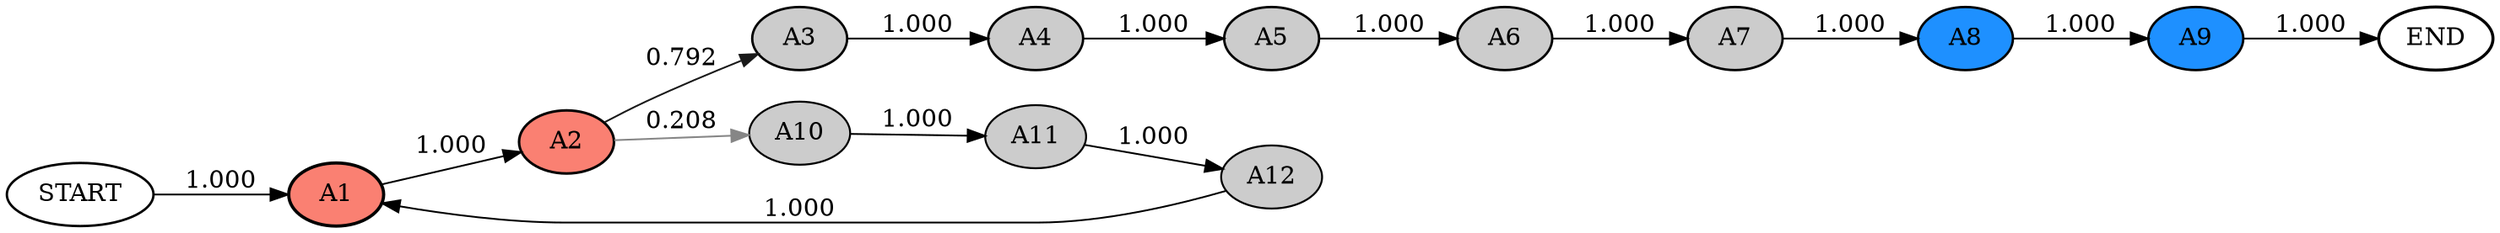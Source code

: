 digraph G {
rankdir=LR;
START [color=black, fillcolor="#ffffff", fontcolor=black, penwidth=1.3702300581070554, style=filled];
A1 [color=black, fillcolor="#fa8072", fontcolor=black, penwidth=1.8281335095668623, style=filled];
START -> A1  [color="#000000", fontcolor=black, label="1.000", weight=1.0];
A2 [color=black, fillcolor="#fa8072", fontcolor=black, penwidth=1.4625068076534897, style=filled];
A1 -> A2  [color="#000000", fontcolor=black, label="1.000", weight=1.0];
A3 [color=black, fillcolor="#cccccc", fontcolor=black, penwidth=1.3702300581070554, style=filled];
A2 -> A3  [color="#191919", fontcolor=black, label="0.792", weight=0.7921294022589828];
A4 [color=black, fillcolor="#cccccc", fontcolor=black, penwidth=1.3702300581070554, style=filled];
A3 -> A4  [color="#000000", fontcolor=black, label="1.000", weight=1.0];
A5 [color=black, fillcolor="#cccccc", fontcolor=black, penwidth=1.3702300581070554, style=filled];
A4 -> A5  [color="#000000", fontcolor=black, label="1.000", weight=1.0];
A6 [color=black, fillcolor="#cccccc", fontcolor=black, penwidth=1.3702300581070554, style=filled];
A5 -> A6  [color="#000000", fontcolor=black, label="1.000", weight=1.0];
A7 [color=black, fillcolor="#cccccc", fontcolor=black, penwidth=1.3702300581070554, style=filled];
A6 -> A7  [color="#000000", fontcolor=black, label="1.000", weight=1.0];
A8 [color=black, fillcolor="#1e90ff", fontcolor=black, penwidth=1.3702300581070554, style=filled];
A7 -> A8  [color="#000000", fontcolor=black, label="1.000", weight=1.0];
A9 [color=black, fillcolor="#1e90ff", fontcolor=black, penwidth=1.3702300581070554, style=filled];
A8 -> A9  [color="#000000", fontcolor=black, label="1.000", weight=1.0];
END [color=black, fillcolor="#ffffff", fontcolor=black, penwidth=1.7127875726338193, style=filled];
A9 -> END  [color="#000000", fontcolor=black, label="1.000", weight=1.0];
A10 [color=black, fillcolor="#cccccc", fontcolor=black, penwidth=1.1000843291013682, style=filled];
A2 -> A10  [color="#868686", fontcolor=black, label="0.208", weight=0.20787059774101727];
A11 [color=black, fillcolor="#cccccc", fontcolor=black, penwidth=1.1000843291013682, style=filled];
A10 -> A11  [color="#000000", fontcolor=black, label="1.000", weight=1.0];
A12 [color=black, fillcolor="#cccccc", fontcolor=black, penwidth=1.1000843291013682, style=filled];
A11 -> A12  [color="#000000", fontcolor=black, label="1.000", weight=1.0];
A12 -> A1  [color="#000000", fontcolor=black, label="1.000", weight=1.0];
}
